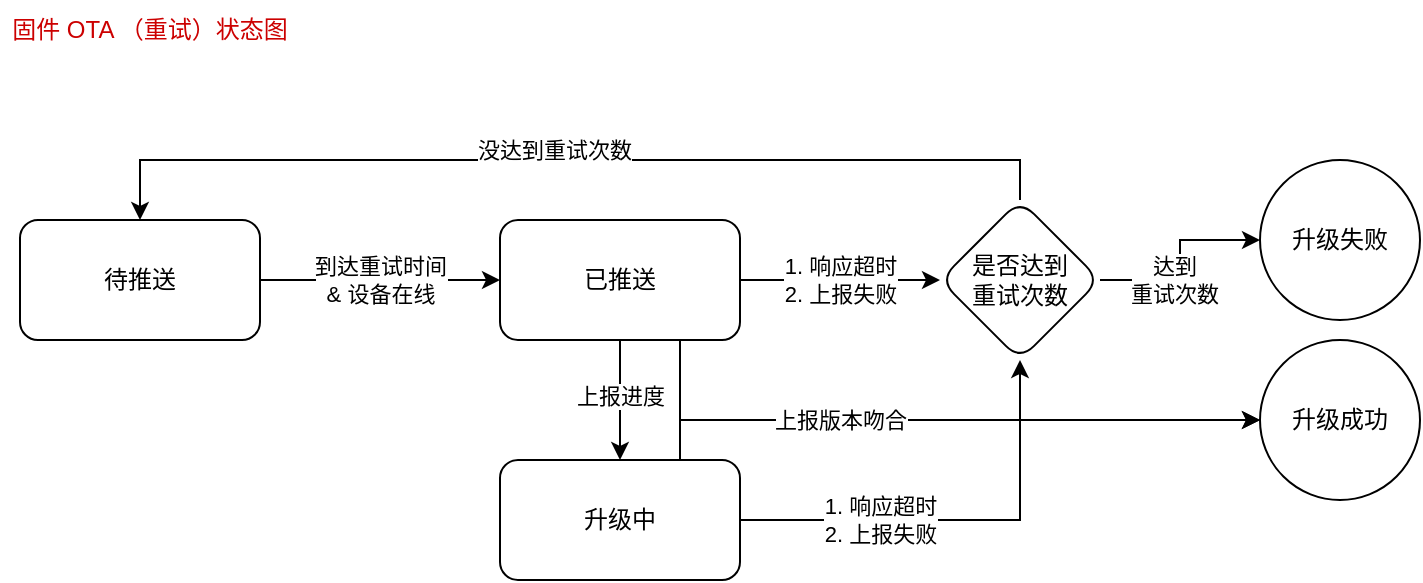 <mxfile version="28.0.6" pages="6">
  <diagram name="OTA" id="oIxEW4qrCtQKan5Gbzdn">
    <mxGraphModel dx="1026" dy="599" grid="1" gridSize="10" guides="1" tooltips="1" connect="1" arrows="1" fold="1" page="1" pageScale="1" pageWidth="827" pageHeight="1169" math="0" shadow="0">
      <root>
        <mxCell id="0" />
        <mxCell id="1" parent="0" />
        <mxCell id="SWobLKZcGXEL2la-gGtc-3" value="" style="edgeStyle=orthogonalEdgeStyle;rounded=0;orthogonalLoop=1;jettySize=auto;html=1;" edge="1" parent="1" source="SWobLKZcGXEL2la-gGtc-1" target="SWobLKZcGXEL2la-gGtc-2">
          <mxGeometry relative="1" as="geometry" />
        </mxCell>
        <mxCell id="SWobLKZcGXEL2la-gGtc-4" value="到达重试时间&lt;div&gt;&amp;amp; 设备在线&lt;/div&gt;" style="edgeLabel;html=1;align=center;verticalAlign=middle;resizable=0;points=[];" vertex="1" connectable="0" parent="SWobLKZcGXEL2la-gGtc-3">
          <mxGeometry x="-0.4" y="1" relative="1" as="geometry">
            <mxPoint x="24" y="1" as="offset" />
          </mxGeometry>
        </mxCell>
        <mxCell id="SWobLKZcGXEL2la-gGtc-1" value="待推送" style="rounded=1;whiteSpace=wrap;html=1;" vertex="1" parent="1">
          <mxGeometry x="30" y="120" width="120" height="60" as="geometry" />
        </mxCell>
        <mxCell id="SWobLKZcGXEL2la-gGtc-18" value="1. 响应超时&lt;div&gt;2. 上报失败&lt;/div&gt;" style="edgeStyle=orthogonalEdgeStyle;rounded=0;orthogonalLoop=1;jettySize=auto;html=1;" edge="1" parent="1" source="SWobLKZcGXEL2la-gGtc-2" target="SWobLKZcGXEL2la-gGtc-17">
          <mxGeometry relative="1" as="geometry">
            <mxPoint as="offset" />
          </mxGeometry>
        </mxCell>
        <mxCell id="SWobLKZcGXEL2la-gGtc-27" value="" style="edgeStyle=orthogonalEdgeStyle;rounded=0;orthogonalLoop=1;jettySize=auto;html=1;" edge="1" parent="1" source="SWobLKZcGXEL2la-gGtc-2" target="SWobLKZcGXEL2la-gGtc-26">
          <mxGeometry relative="1" as="geometry" />
        </mxCell>
        <mxCell id="SWobLKZcGXEL2la-gGtc-28" value="上报进度" style="edgeLabel;html=1;align=center;verticalAlign=middle;resizable=0;points=[];" vertex="1" connectable="0" parent="SWobLKZcGXEL2la-gGtc-27">
          <mxGeometry x="-0.067" relative="1" as="geometry">
            <mxPoint as="offset" />
          </mxGeometry>
        </mxCell>
        <mxCell id="SWobLKZcGXEL2la-gGtc-36" style="edgeStyle=orthogonalEdgeStyle;rounded=0;orthogonalLoop=1;jettySize=auto;html=1;exitX=0.75;exitY=1;exitDx=0;exitDy=0;entryX=0;entryY=0.5;entryDx=0;entryDy=0;" edge="1" parent="1" source="SWobLKZcGXEL2la-gGtc-2" target="SWobLKZcGXEL2la-gGtc-33">
          <mxGeometry relative="1" as="geometry">
            <Array as="points">
              <mxPoint x="360" y="220" />
            </Array>
          </mxGeometry>
        </mxCell>
        <mxCell id="SWobLKZcGXEL2la-gGtc-2" value="已推送" style="rounded=1;whiteSpace=wrap;html=1;" vertex="1" parent="1">
          <mxGeometry x="270" y="120" width="120" height="60" as="geometry" />
        </mxCell>
        <mxCell id="SWobLKZcGXEL2la-gGtc-19" style="edgeStyle=orthogonalEdgeStyle;rounded=0;orthogonalLoop=1;jettySize=auto;html=1;exitX=0.5;exitY=0;exitDx=0;exitDy=0;entryX=0.5;entryY=0;entryDx=0;entryDy=0;" edge="1" parent="1" source="SWobLKZcGXEL2la-gGtc-17" target="SWobLKZcGXEL2la-gGtc-1">
          <mxGeometry relative="1" as="geometry" />
        </mxCell>
        <mxCell id="SWobLKZcGXEL2la-gGtc-20" value="没达到重试次数" style="edgeLabel;html=1;align=center;verticalAlign=middle;resizable=0;points=[];" vertex="1" connectable="0" parent="SWobLKZcGXEL2la-gGtc-19">
          <mxGeometry x="0.033" y="-5" relative="1" as="geometry">
            <mxPoint as="offset" />
          </mxGeometry>
        </mxCell>
        <mxCell id="SWobLKZcGXEL2la-gGtc-24" value="" style="edgeStyle=orthogonalEdgeStyle;rounded=0;orthogonalLoop=1;jettySize=auto;html=1;" edge="1" parent="1" source="SWobLKZcGXEL2la-gGtc-17" target="SWobLKZcGXEL2la-gGtc-23">
          <mxGeometry relative="1" as="geometry" />
        </mxCell>
        <mxCell id="SWobLKZcGXEL2la-gGtc-25" value="达到&lt;div&gt;重试次数&lt;/div&gt;" style="edgeLabel;html=1;align=center;verticalAlign=middle;resizable=0;points=[];" vertex="1" connectable="0" parent="SWobLKZcGXEL2la-gGtc-24">
          <mxGeometry x="-0.275" relative="1" as="geometry">
            <mxPoint as="offset" />
          </mxGeometry>
        </mxCell>
        <mxCell id="SWobLKZcGXEL2la-gGtc-17" value="是否达到&lt;div&gt;重试次数&lt;/div&gt;" style="rhombus;whiteSpace=wrap;html=1;rounded=1;" vertex="1" parent="1">
          <mxGeometry x="490" y="110" width="80" height="80" as="geometry" />
        </mxCell>
        <mxCell id="SWobLKZcGXEL2la-gGtc-23" value="升级失败" style="ellipse;whiteSpace=wrap;html=1;rounded=1;" vertex="1" parent="1">
          <mxGeometry x="650" y="90" width="80" height="80" as="geometry" />
        </mxCell>
        <mxCell id="SWobLKZcGXEL2la-gGtc-29" style="edgeStyle=orthogonalEdgeStyle;rounded=0;orthogonalLoop=1;jettySize=auto;html=1;exitX=1;exitY=0.5;exitDx=0;exitDy=0;entryX=0.5;entryY=1;entryDx=0;entryDy=0;" edge="1" parent="1" source="SWobLKZcGXEL2la-gGtc-26" target="SWobLKZcGXEL2la-gGtc-17">
          <mxGeometry relative="1" as="geometry" />
        </mxCell>
        <mxCell id="SWobLKZcGXEL2la-gGtc-30" value="1. 响应超时&lt;div&gt;2. 上报失败&lt;/div&gt;" style="edgeLabel;html=1;align=center;verticalAlign=middle;resizable=0;points=[];" vertex="1" connectable="0" parent="SWobLKZcGXEL2la-gGtc-29">
          <mxGeometry x="-0.446" y="-3" relative="1" as="geometry">
            <mxPoint x="9" y="-3" as="offset" />
          </mxGeometry>
        </mxCell>
        <mxCell id="SWobLKZcGXEL2la-gGtc-38" style="edgeStyle=orthogonalEdgeStyle;rounded=0;orthogonalLoop=1;jettySize=auto;html=1;exitX=0.75;exitY=0;exitDx=0;exitDy=0;entryX=0;entryY=0.5;entryDx=0;entryDy=0;" edge="1" parent="1" source="SWobLKZcGXEL2la-gGtc-26" target="SWobLKZcGXEL2la-gGtc-33">
          <mxGeometry relative="1" as="geometry" />
        </mxCell>
        <mxCell id="SWobLKZcGXEL2la-gGtc-39" value="上报版本吻合" style="edgeLabel;html=1;align=center;verticalAlign=middle;resizable=0;points=[];" vertex="1" connectable="0" parent="SWobLKZcGXEL2la-gGtc-38">
          <mxGeometry x="0.503" y="-1" relative="1" as="geometry">
            <mxPoint x="-133" y="-1" as="offset" />
          </mxGeometry>
        </mxCell>
        <mxCell id="SWobLKZcGXEL2la-gGtc-26" value="升级中" style="whiteSpace=wrap;html=1;rounded=1;" vertex="1" parent="1">
          <mxGeometry x="270" y="240" width="120" height="60" as="geometry" />
        </mxCell>
        <mxCell id="SWobLKZcGXEL2la-gGtc-33" value="升级成功" style="ellipse;whiteSpace=wrap;html=1;rounded=1;" vertex="1" parent="1">
          <mxGeometry x="650" y="180" width="80" height="80" as="geometry" />
        </mxCell>
        <mxCell id="SWobLKZcGXEL2la-gGtc-40" value="&lt;font color=&quot;#cc0000&quot;&gt;固件 OTA （重试）状态图&lt;/font&gt;" style="text;html=1;align=center;verticalAlign=middle;whiteSpace=wrap;rounded=0;" vertex="1" parent="1">
          <mxGeometry x="20" y="10" width="150" height="30" as="geometry" />
        </mxCell>
      </root>
    </mxGraphModel>
  </diagram>
  <diagram id="bPeokOEo5fcZboDnxxa-" name="迁移工具">
    <mxGraphModel dx="1026" dy="599" grid="1" gridSize="10" guides="1" tooltips="1" connect="1" arrows="1" fold="1" page="1" pageScale="1" pageWidth="827" pageHeight="1169" math="0" shadow="0">
      <root>
        <mxCell id="0" />
        <mxCell id="1" parent="0" />
        <mxCell id="iHcXPZpFy5B-gO-HOYv5-6" value="" style="edgeStyle=orthogonalEdgeStyle;rounded=0;orthogonalLoop=1;jettySize=auto;html=1;fontSize=16;" parent="1" source="iHcXPZpFy5B-gO-HOYv5-1" target="iHcXPZpFy5B-gO-HOYv5-5" edge="1">
          <mxGeometry relative="1" as="geometry" />
        </mxCell>
        <mxCell id="iHcXPZpFy5B-gO-HOYv5-7" value="启动" style="edgeLabel;html=1;align=center;verticalAlign=middle;resizable=0;points=[];fontSize=16;" parent="iHcXPZpFy5B-gO-HOYv5-6" vertex="1" connectable="0">
          <mxGeometry x="-0.15" y="-4" relative="1" as="geometry">
            <mxPoint as="offset" />
          </mxGeometry>
        </mxCell>
        <mxCell id="iHcXPZpFy5B-gO-HOYv5-1" value="待开始" style="rounded=1;whiteSpace=wrap;html=1;fontSize=16;" parent="1" vertex="1">
          <mxGeometry x="230" y="100" width="120" height="60" as="geometry" />
        </mxCell>
        <mxCell id="iHcXPZpFy5B-gO-HOYv5-3" value="" style="edgeStyle=orthogonalEdgeStyle;rounded=0;orthogonalLoop=1;jettySize=auto;html=1;fontSize=16;" parent="1" source="iHcXPZpFy5B-gO-HOYv5-2" target="iHcXPZpFy5B-gO-HOYv5-1" edge="1">
          <mxGeometry relative="1" as="geometry" />
        </mxCell>
        <mxCell id="iHcXPZpFy5B-gO-HOYv5-4" value="新建迁移源" style="edgeLabel;html=1;align=center;verticalAlign=middle;resizable=0;points=[];fontSize=16;" parent="iHcXPZpFy5B-gO-HOYv5-3" vertex="1" connectable="0">
          <mxGeometry x="-0.091" relative="1" as="geometry">
            <mxPoint as="offset" />
          </mxGeometry>
        </mxCell>
        <mxCell id="iHcXPZpFy5B-gO-HOYv5-2" value="开始" style="ellipse;whiteSpace=wrap;html=1;aspect=fixed;fontSize=16;" parent="1" vertex="1">
          <mxGeometry x="40" y="90" width="80" height="80" as="geometry" />
        </mxCell>
        <mxCell id="iHcXPZpFy5B-gO-HOYv5-9" value="" style="edgeStyle=orthogonalEdgeStyle;rounded=0;orthogonalLoop=1;jettySize=auto;html=1;fontSize=16;" parent="1" source="iHcXPZpFy5B-gO-HOYv5-5" target="iHcXPZpFy5B-gO-HOYv5-8" edge="1">
          <mxGeometry relative="1" as="geometry" />
        </mxCell>
        <mxCell id="iHcXPZpFy5B-gO-HOYv5-10" value="云端执行完成" style="edgeLabel;html=1;align=center;verticalAlign=middle;resizable=0;points=[];fontSize=16;" parent="iHcXPZpFy5B-gO-HOYv5-9" vertex="1" connectable="0">
          <mxGeometry x="-0.275" y="1" relative="1" as="geometry">
            <mxPoint as="offset" />
          </mxGeometry>
        </mxCell>
        <mxCell id="iHcXPZpFy5B-gO-HOYv5-5" value="执行中" style="rounded=1;whiteSpace=wrap;html=1;fontSize=16;" parent="1" vertex="1">
          <mxGeometry x="430" y="100" width="120" height="60" as="geometry" />
        </mxCell>
        <mxCell id="iHcXPZpFy5B-gO-HOYv5-11" style="edgeStyle=orthogonalEdgeStyle;rounded=0;orthogonalLoop=1;jettySize=auto;html=1;exitX=0;exitY=0.5;exitDx=0;exitDy=0;entryX=0.5;entryY=1;entryDx=0;entryDy=0;fontSize=16;" parent="1" source="iHcXPZpFy5B-gO-HOYv5-8" target="iHcXPZpFy5B-gO-HOYv5-1" edge="1">
          <mxGeometry relative="1" as="geometry" />
        </mxCell>
        <mxCell id="iHcXPZpFy5B-gO-HOYv5-12" value="已完成状态下，&lt;div&gt;编辑任务并保存&lt;/div&gt;" style="edgeLabel;html=1;align=center;verticalAlign=middle;resizable=0;points=[];fontSize=16;" parent="iHcXPZpFy5B-gO-HOYv5-11" vertex="1" connectable="0">
          <mxGeometry x="-0.488" y="3" relative="1" as="geometry">
            <mxPoint x="-46" y="-3" as="offset" />
          </mxGeometry>
        </mxCell>
        <mxCell id="iHcXPZpFy5B-gO-HOYv5-8" value="已完成" style="rounded=1;whiteSpace=wrap;html=1;fontSize=16;" parent="1" vertex="1">
          <mxGeometry x="430" y="240" width="120" height="60" as="geometry" />
        </mxCell>
        <mxCell id="MdQ-0WaDt5vdcqzB7ZpT-1" value="迁移任务状态图" style="text;html=1;align=center;verticalAlign=middle;whiteSpace=wrap;rounded=0;" parent="1" vertex="1">
          <mxGeometry x="40" y="10" width="120" height="30" as="geometry" />
        </mxCell>
        <mxCell id="P7njA06_e790VO_hpbGf-6" style="edgeStyle=orthogonalEdgeStyle;rounded=0;orthogonalLoop=1;jettySize=auto;html=1;exitX=0.75;exitY=0;exitDx=0;exitDy=0;entryX=0.25;entryY=0;entryDx=0;entryDy=0;curved=1;" edge="1" parent="1" source="iHcXPZpFy5B-gO-HOYv5-1" target="iHcXPZpFy5B-gO-HOYv5-1">
          <mxGeometry relative="1" as="geometry">
            <Array as="points">
              <mxPoint x="320" y="50" />
              <mxPoint x="260" y="50" />
            </Array>
          </mxGeometry>
        </mxCell>
        <mxCell id="P7njA06_e790VO_hpbGf-7" value="&lt;font style=&quot;font-size: 18px;&quot;&gt;编辑任务&lt;/font&gt;" style="edgeLabel;html=1;align=center;verticalAlign=middle;resizable=0;points=[];" vertex="1" connectable="0" parent="P7njA06_e790VO_hpbGf-6">
          <mxGeometry relative="1" as="geometry">
            <mxPoint as="offset" />
          </mxGeometry>
        </mxCell>
      </root>
    </mxGraphModel>
  </diagram>
  <diagram id="ujstK3b5468euw_9Kehk" name="三方认证">
    <mxGraphModel dx="1011" dy="600" grid="1" gridSize="10" guides="1" tooltips="1" connect="1" arrows="1" fold="1" page="1" pageScale="1" pageWidth="827" pageHeight="1169" math="0" shadow="0">
      <root>
        <mxCell id="0" />
        <mxCell id="1" parent="0" />
        <mxCell id="Yf3ktnffuh1OUL00TVE3-1" value="device" style="rounded=0;whiteSpace=wrap;html=1;" vertex="1" parent="1">
          <mxGeometry x="40" y="40" width="120" height="40" as="geometry" />
        </mxCell>
        <mxCell id="Yf3ktnffuh1OUL00TVE3-2" value="hedv" style="rounded=0;whiteSpace=wrap;html=1;" vertex="1" parent="1">
          <mxGeometry x="240" y="40" width="120" height="40" as="geometry" />
        </mxCell>
        <mxCell id="Yf3ktnffuh1OUL00TVE3-3" value="三方" style="rounded=0;whiteSpace=wrap;html=1;" vertex="1" parent="1">
          <mxGeometry x="441" y="40" width="120" height="40" as="geometry" />
        </mxCell>
        <mxCell id="Yf3ktnffuh1OUL00TVE3-4" value="" style="endArrow=none;html=1;rounded=0;entryX=0.5;entryY=1;entryDx=0;entryDy=0;" edge="1" parent="1" target="Yf3ktnffuh1OUL00TVE3-1">
          <mxGeometry width="50" height="50" relative="1" as="geometry">
            <mxPoint x="100" y="620" as="sourcePoint" />
            <mxPoint x="440" y="290" as="targetPoint" />
          </mxGeometry>
        </mxCell>
        <mxCell id="Yf3ktnffuh1OUL00TVE3-5" value="" style="endArrow=none;html=1;rounded=0;entryX=0.5;entryY=1;entryDx=0;entryDy=0;" edge="1" parent="1">
          <mxGeometry width="50" height="50" relative="1" as="geometry">
            <mxPoint x="300" y="620" as="sourcePoint" />
            <mxPoint x="299.5" y="80" as="targetPoint" />
          </mxGeometry>
        </mxCell>
        <mxCell id="Yf3ktnffuh1OUL00TVE3-6" value="" style="endArrow=none;html=1;rounded=0;entryX=0.5;entryY=1;entryDx=0;entryDy=0;" edge="1" parent="1">
          <mxGeometry width="50" height="50" relative="1" as="geometry">
            <mxPoint x="501" y="620" as="sourcePoint" />
            <mxPoint x="500.5" y="80" as="targetPoint" />
          </mxGeometry>
        </mxCell>
        <mxCell id="Yf3ktnffuh1OUL00TVE3-8" value="" style="endArrow=classic;html=1;rounded=0;" edge="1" parent="1">
          <mxGeometry width="50" height="50" relative="1" as="geometry">
            <mxPoint x="100" y="120" as="sourcePoint" />
            <mxPoint x="300" y="120" as="targetPoint" />
          </mxGeometry>
        </mxCell>
        <mxCell id="Yf3ktnffuh1OUL00TVE3-9" value="Conn（mqtt）&lt;div&gt;clientid&lt;/div&gt;&lt;div&gt;username&lt;/div&gt;&lt;div&gt;password&lt;/div&gt;" style="edgeLabel;html=1;align=center;verticalAlign=middle;resizable=0;points=[];" vertex="1" connectable="0" parent="Yf3ktnffuh1OUL00TVE3-8">
          <mxGeometry x="0.01" y="-2" relative="1" as="geometry">
            <mxPoint as="offset" />
          </mxGeometry>
        </mxCell>
        <mxCell id="Yf3ktnffuh1OUL00TVE3-10" value="" style="endArrow=classic;html=1;rounded=0;" edge="1" parent="1">
          <mxGeometry width="50" height="50" relative="1" as="geometry">
            <mxPoint x="300" y="120" as="sourcePoint" />
            <mxPoint x="500" y="120" as="targetPoint" />
          </mxGeometry>
        </mxCell>
        <mxCell id="Yf3ktnffuh1OUL00TVE3-11" value="auth（https）" style="edgeLabel;html=1;align=center;verticalAlign=middle;resizable=0;points=[];" vertex="1" connectable="0" parent="Yf3ktnffuh1OUL00TVE3-10">
          <mxGeometry x="0.01" y="-2" relative="1" as="geometry">
            <mxPoint as="offset" />
          </mxGeometry>
        </mxCell>
        <mxCell id="Yf3ktnffuh1OUL00TVE3-12" value="" style="endArrow=none;html=1;rounded=0;startArrow=classic;startFill=0;" edge="1" parent="1">
          <mxGeometry width="50" height="50" relative="1" as="geometry">
            <mxPoint x="300" y="161" as="sourcePoint" />
            <mxPoint x="500" y="161" as="targetPoint" />
          </mxGeometry>
        </mxCell>
        <mxCell id="Yf3ktnffuh1OUL00TVE3-13" value="auth result（https）" style="edgeLabel;html=1;align=center;verticalAlign=middle;resizable=0;points=[];" vertex="1" connectable="0" parent="Yf3ktnffuh1OUL00TVE3-12">
          <mxGeometry x="0.01" y="-2" relative="1" as="geometry">
            <mxPoint as="offset" />
          </mxGeometry>
        </mxCell>
        <mxCell id="Yf3ktnffuh1OUL00TVE3-16" value="" style="edgeStyle=none;orthogonalLoop=1;jettySize=auto;html=1;rounded=0;" edge="1" parent="1">
          <mxGeometry width="80" relative="1" as="geometry">
            <mxPoint x="300" y="191" as="sourcePoint" />
            <mxPoint x="300" y="211" as="targetPoint" />
            <Array as="points">
              <mxPoint x="330" y="191" />
              <mxPoint x="330" y="211" />
            </Array>
          </mxGeometry>
        </mxCell>
        <mxCell id="Yf3ktnffuh1OUL00TVE3-17" value="auth finish" style="edgeLabel;html=1;align=center;verticalAlign=middle;resizable=0;points=[];" vertex="1" connectable="0" parent="Yf3ktnffuh1OUL00TVE3-16">
          <mxGeometry x="-0.075" y="2" relative="1" as="geometry">
            <mxPoint as="offset" />
          </mxGeometry>
        </mxCell>
        <mxCell id="Yf3ktnffuh1OUL00TVE3-19" value="" style="endArrow=classic;html=1;rounded=0;" edge="1" parent="1">
          <mxGeometry width="50" height="50" relative="1" as="geometry">
            <mxPoint x="100" y="263" as="sourcePoint" />
            <mxPoint x="300" y="263" as="targetPoint" />
          </mxGeometry>
        </mxCell>
        <mxCell id="Yf3ktnffuh1OUL00TVE3-20" value="Pub / Sub（mqtt）&lt;div&gt;topic&lt;/div&gt;&lt;div&gt;payload&lt;/div&gt;" style="edgeLabel;html=1;align=center;verticalAlign=middle;resizable=0;points=[];" vertex="1" connectable="0" parent="Yf3ktnffuh1OUL00TVE3-19">
          <mxGeometry x="0.01" y="-2" relative="1" as="geometry">
            <mxPoint as="offset" />
          </mxGeometry>
        </mxCell>
        <mxCell id="Yf3ktnffuh1OUL00TVE3-22" value="" style="endArrow=classic;html=1;rounded=0;" edge="1" parent="1">
          <mxGeometry width="50" height="50" relative="1" as="geometry">
            <mxPoint x="300" y="264" as="sourcePoint" />
            <mxPoint x="500" y="264" as="targetPoint" />
          </mxGeometry>
        </mxCell>
        <mxCell id="Yf3ktnffuh1OUL00TVE3-23" value="acl（https）" style="edgeLabel;html=1;align=center;verticalAlign=middle;resizable=0;points=[];" vertex="1" connectable="0" parent="Yf3ktnffuh1OUL00TVE3-22">
          <mxGeometry x="0.01" y="-2" relative="1" as="geometry">
            <mxPoint as="offset" />
          </mxGeometry>
        </mxCell>
        <mxCell id="Yf3ktnffuh1OUL00TVE3-24" value="" style="endArrow=none;html=1;rounded=0;startArrow=classic;startFill=0;" edge="1" parent="1">
          <mxGeometry width="50" height="50" relative="1" as="geometry">
            <mxPoint x="300" y="309" as="sourcePoint" />
            <mxPoint x="500" y="309" as="targetPoint" />
          </mxGeometry>
        </mxCell>
        <mxCell id="Yf3ktnffuh1OUL00TVE3-25" value="acl result（https）" style="edgeLabel;html=1;align=center;verticalAlign=middle;resizable=0;points=[];" vertex="1" connectable="0" parent="Yf3ktnffuh1OUL00TVE3-24">
          <mxGeometry x="0.01" y="-2" relative="1" as="geometry">
            <mxPoint as="offset" />
          </mxGeometry>
        </mxCell>
        <mxCell id="Yf3ktnffuh1OUL00TVE3-26" value="" style="edgeStyle=none;orthogonalLoop=1;jettySize=auto;html=1;rounded=0;" edge="1" parent="1">
          <mxGeometry width="80" relative="1" as="geometry">
            <mxPoint x="300" y="339" as="sourcePoint" />
            <mxPoint x="300" y="359" as="targetPoint" />
            <Array as="points">
              <mxPoint x="330" y="339" />
              <mxPoint x="330" y="359" />
            </Array>
          </mxGeometry>
        </mxCell>
        <mxCell id="Yf3ktnffuh1OUL00TVE3-27" value="acl finish" style="edgeLabel;html=1;align=center;verticalAlign=middle;resizable=0;points=[];" vertex="1" connectable="0" parent="Yf3ktnffuh1OUL00TVE3-26">
          <mxGeometry x="-0.075" y="2" relative="1" as="geometry">
            <mxPoint as="offset" />
          </mxGeometry>
        </mxCell>
        <mxCell id="Yf3ktnffuh1OUL00TVE3-28" value="" style="endArrow=classic;html=1;rounded=0;" edge="1" parent="1">
          <mxGeometry width="50" height="50" relative="1" as="geometry">
            <mxPoint x="300" y="380" as="sourcePoint" />
            <mxPoint x="500" y="380" as="targetPoint" />
          </mxGeometry>
        </mxCell>
        <mxCell id="Yf3ktnffuh1OUL00TVE3-29" value="服务端订阅（AMQP / Kafka）&lt;div&gt;数据转发（K&lt;span style=&quot;background-color: light-dark(#ffffff, var(--ge-dark-color, #121212)); color: light-dark(rgb(0, 0, 0), rgb(255, 255, 255));&quot;&gt;afka / RocketMQ）&lt;/span&gt;&lt;/div&gt;" style="edgeLabel;html=1;align=center;verticalAlign=middle;resizable=0;points=[];" vertex="1" connectable="0" parent="Yf3ktnffuh1OUL00TVE3-28">
          <mxGeometry x="0.01" y="-2" relative="1" as="geometry">
            <mxPoint as="offset" />
          </mxGeometry>
        </mxCell>
        <mxCell id="Yf3ktnffuh1OUL00TVE3-31" value="" style="endArrow=classic;html=1;rounded=0;" edge="1" parent="1">
          <mxGeometry width="50" height="50" relative="1" as="geometry">
            <mxPoint x="100" y="380" as="sourcePoint" />
            <mxPoint x="300" y="380" as="targetPoint" />
          </mxGeometry>
        </mxCell>
        <mxCell id="Yf3ktnffuh1OUL00TVE3-32" value="Pub（mqtt）&lt;div&gt;topic&lt;/div&gt;&lt;div&gt;payload&lt;/div&gt;" style="edgeLabel;html=1;align=center;verticalAlign=middle;resizable=0;points=[];" vertex="1" connectable="0" parent="Yf3ktnffuh1OUL00TVE3-31">
          <mxGeometry x="0.01" y="-2" relative="1" as="geometry">
            <mxPoint as="offset" />
          </mxGeometry>
        </mxCell>
        <mxCell id="Yf3ktnffuh1OUL00TVE3-33" value="" style="endArrow=none;html=1;rounded=0;startArrow=classic;startFill=0;" edge="1" parent="1">
          <mxGeometry width="50" height="50" relative="1" as="geometry">
            <mxPoint x="300" y="440" as="sourcePoint" />
            <mxPoint x="500" y="440" as="targetPoint" />
          </mxGeometry>
        </mxCell>
        <mxCell id="Yf3ktnffuh1OUL00TVE3-34" value="Pub API（https）&lt;br&gt;&lt;div&gt;topic&lt;/div&gt;&lt;div&gt;payload&lt;/div&gt;" style="edgeLabel;html=1;align=center;verticalAlign=middle;resizable=0;points=[];" vertex="1" connectable="0" parent="Yf3ktnffuh1OUL00TVE3-33">
          <mxGeometry x="0.01" y="-2" relative="1" as="geometry">
            <mxPoint as="offset" />
          </mxGeometry>
        </mxCell>
        <mxCell id="Yf3ktnffuh1OUL00TVE3-35" value="" style="endArrow=none;html=1;rounded=0;startArrow=classic;startFill=0;" edge="1" parent="1">
          <mxGeometry width="50" height="50" relative="1" as="geometry">
            <mxPoint x="100" y="440" as="sourcePoint" />
            <mxPoint x="300" y="440" as="targetPoint" />
          </mxGeometry>
        </mxCell>
        <mxCell id="Yf3ktnffuh1OUL00TVE3-36" value="Sub（mqtt）&lt;div&gt;topic&lt;/div&gt;&lt;div&gt;payload&lt;/div&gt;" style="edgeLabel;html=1;align=center;verticalAlign=middle;resizable=0;points=[];" vertex="1" connectable="0" parent="Yf3ktnffuh1OUL00TVE3-35">
          <mxGeometry x="0.01" y="-2" relative="1" as="geometry">
            <mxPoint as="offset" />
          </mxGeometry>
        </mxCell>
        <mxCell id="Yf3ktnffuh1OUL00TVE3-37" value="设备连接" style="text;html=1;align=center;verticalAlign=middle;whiteSpace=wrap;rounded=0;" vertex="1" parent="1">
          <mxGeometry x="570" y="140" width="60" height="30" as="geometry" />
        </mxCell>
        <mxCell id="Yf3ktnffuh1OUL00TVE3-38" value="设备通信" style="text;html=1;align=center;verticalAlign=middle;whiteSpace=wrap;rounded=0;" vertex="1" parent="1">
          <mxGeometry x="570" y="310" width="60" height="30" as="geometry" />
        </mxCell>
        <mxCell id="Yf3ktnffuh1OUL00TVE3-39" value="" style="shape=link;html=1;rounded=0;" edge="1" parent="1">
          <mxGeometry width="100" relative="1" as="geometry">
            <mxPoint x="20" y="230" as="sourcePoint" />
            <mxPoint x="680" y="230" as="targetPoint" />
          </mxGeometry>
        </mxCell>
        <mxCell id="Yf3ktnffuh1OUL00TVE3-40" value="" style="shape=link;html=1;rounded=0;" edge="1" parent="1">
          <mxGeometry width="100" relative="1" as="geometry">
            <mxPoint x="20" y="480" as="sourcePoint" />
            <mxPoint x="680" y="480" as="targetPoint" />
          </mxGeometry>
        </mxCell>
        <mxCell id="Yf3ktnffuh1OUL00TVE3-41" value="更多业务" style="text;html=1;align=center;verticalAlign=middle;whiteSpace=wrap;rounded=0;" vertex="1" parent="1">
          <mxGeometry x="570" y="530" width="60" height="30" as="geometry" />
        </mxCell>
      </root>
    </mxGraphModel>
  </diagram>
  <diagram id="k2h5gyX2Est3OgndtMG-" name="Android LinkSDK">
    <mxGraphModel dx="1018" dy="627" grid="1" gridSize="10" guides="1" tooltips="1" connect="1" arrows="1" fold="1" page="1" pageScale="1" pageWidth="827" pageHeight="1169" math="0" shadow="0">
      <root>
        <mxCell id="0" />
        <mxCell id="1" parent="0" />
        <mxCell id="JOt-0qCcWfw07JFauYpA-3" value="" style="edgeStyle=orthogonalEdgeStyle;rounded=0;orthogonalLoop=1;jettySize=auto;html=1;" parent="1" source="JOt-0qCcWfw07JFauYpA-1" target="JOt-0qCcWfw07JFauYpA-2" edge="1">
          <mxGeometry relative="1" as="geometry" />
        </mxCell>
        <mxCell id="JOt-0qCcWfw07JFauYpA-1" value="开始" style="ellipse;whiteSpace=wrap;html=1;" parent="1" vertex="1">
          <mxGeometry x="184" y="10" width="75" height="50" as="geometry" />
        </mxCell>
        <mxCell id="JOt-0qCcWfw07JFauYpA-5" value="" style="edgeStyle=orthogonalEdgeStyle;rounded=0;orthogonalLoop=1;jettySize=auto;html=1;" parent="1" source="JOt-0qCcWfw07JFauYpA-2" target="JOt-0qCcWfw07JFauYpA-4" edge="1">
          <mxGeometry relative="1" as="geometry" />
        </mxCell>
        <mxCell id="JOt-0qCcWfw07JFauYpA-2" value="准备 Android Studio&lt;div&gt;环境&lt;/div&gt;" style="rounded=0;whiteSpace=wrap;html=1;" parent="1" vertex="1">
          <mxGeometry x="162" y="100" width="120" height="60" as="geometry" />
        </mxCell>
        <mxCell id="JOt-0qCcWfw07JFauYpA-7" value="" style="edgeStyle=orthogonalEdgeStyle;rounded=0;orthogonalLoop=1;jettySize=auto;html=1;" parent="1" source="JOt-0qCcWfw07JFauYpA-4" target="JOt-0qCcWfw07JFauYpA-6" edge="1">
          <mxGeometry relative="1" as="geometry" />
        </mxCell>
        <mxCell id="JOt-0qCcWfw07JFauYpA-10" value="TCP" style="edgeLabel;html=1;align=center;verticalAlign=middle;resizable=0;points=[];" parent="JOt-0qCcWfw07JFauYpA-7" vertex="1" connectable="0">
          <mxGeometry x="-0.071" relative="1" as="geometry">
            <mxPoint x="1" as="offset" />
          </mxGeometry>
        </mxCell>
        <mxCell id="JOt-0qCcWfw07JFauYpA-9" value="" style="edgeStyle=orthogonalEdgeStyle;rounded=0;orthogonalLoop=1;jettySize=auto;html=1;" parent="1" source="JOt-0qCcWfw07JFauYpA-4" target="JOt-0qCcWfw07JFauYpA-8" edge="1">
          <mxGeometry relative="1" as="geometry" />
        </mxCell>
        <mxCell id="JOt-0qCcWfw07JFauYpA-11" value="TLS" style="edgeLabel;html=1;align=center;verticalAlign=middle;resizable=0;points=[];" parent="JOt-0qCcWfw07JFauYpA-9" vertex="1" connectable="0">
          <mxGeometry x="-0.243" y="3" relative="1" as="geometry">
            <mxPoint x="1" as="offset" />
          </mxGeometry>
        </mxCell>
        <mxCell id="JOt-0qCcWfw07JFauYpA-4" value="选择连接方式" style="rhombus;whiteSpace=wrap;html=1;" parent="1" vertex="1">
          <mxGeometry x="171.5" y="190" width="100" height="50" as="geometry" />
        </mxCell>
        <mxCell id="JOt-0qCcWfw07JFauYpA-20" style="edgeStyle=orthogonalEdgeStyle;rounded=0;orthogonalLoop=1;jettySize=auto;html=1;exitX=0.5;exitY=1;exitDx=0;exitDy=0;entryX=0.5;entryY=0;entryDx=0;entryDy=0;" parent="1" source="JOt-0qCcWfw07JFauYpA-6" target="JOt-0qCcWfw07JFauYpA-12" edge="1">
          <mxGeometry relative="1" as="geometry" />
        </mxCell>
        <mxCell id="JOt-0qCcWfw07JFauYpA-6" value="&lt;div&gt;secureMode = 3&lt;/div&gt;修改端口号为 1883" style="whiteSpace=wrap;html=1;" parent="1" vertex="1">
          <mxGeometry x="14" y="260" width="120" height="60" as="geometry" />
        </mxCell>
        <mxCell id="JOt-0qCcWfw07JFauYpA-21" style="edgeStyle=orthogonalEdgeStyle;rounded=0;orthogonalLoop=1;jettySize=auto;html=1;exitX=0.5;exitY=1;exitDx=0;exitDy=0;entryX=0.5;entryY=0;entryDx=0;entryDy=0;" parent="1" source="JOt-0qCcWfw07JFauYpA-8" target="JOt-0qCcWfw07JFauYpA-12" edge="1">
          <mxGeometry relative="1" as="geometry" />
        </mxCell>
        <mxCell id="JOt-0qCcWfw07JFauYpA-8" value="1. 代码替换证书&lt;div&gt;2. 手动替换证书&lt;/div&gt;" style="whiteSpace=wrap;html=1;" parent="1" vertex="1">
          <mxGeometry x="294" y="260" width="120" height="60" as="geometry" />
        </mxCell>
        <mxCell id="JOt-0qCcWfw07JFauYpA-17" value="" style="edgeStyle=orthogonalEdgeStyle;rounded=0;orthogonalLoop=1;jettySize=auto;html=1;" parent="1" source="JOt-0qCcWfw07JFauYpA-12" target="JOt-0qCcWfw07JFauYpA-16" edge="1">
          <mxGeometry relative="1" as="geometry" />
        </mxCell>
        <mxCell id="JOt-0qCcWfw07JFauYpA-12" value="取消物模型初始化&lt;div&gt;（可选）&lt;/div&gt;" style="rounded=0;whiteSpace=wrap;html=1;" parent="1" vertex="1">
          <mxGeometry x="162" y="370" width="120" height="60" as="geometry" />
        </mxCell>
        <mxCell id="JOt-0qCcWfw07JFauYpA-19" value="" style="edgeStyle=orthogonalEdgeStyle;rounded=0;orthogonalLoop=1;jettySize=auto;html=1;" parent="1" source="JOt-0qCcWfw07JFauYpA-16" target="JOt-0qCcWfw07JFauYpA-18" edge="1">
          <mxGeometry relative="1" as="geometry" />
        </mxCell>
        <mxCell id="JOt-0qCcWfw07JFauYpA-16" value="deviceinfo&amp;nbsp;&lt;div&gt;修改设备三元组&lt;/div&gt;" style="whiteSpace=wrap;html=1;rounded=0;" parent="1" vertex="1">
          <mxGeometry x="162" y="460" width="120" height="60" as="geometry" />
        </mxCell>
        <mxCell id="JOt-0qCcWfw07JFauYpA-18" value="编译运行" style="whiteSpace=wrap;html=1;rounded=0;" parent="1" vertex="1">
          <mxGeometry x="162" y="550" width="120" height="60" as="geometry" />
        </mxCell>
      </root>
    </mxGraphModel>
  </diagram>
  <diagram id="zUMGqfCyRToYD_Ku6EOc" name="规则引擎">
    <mxGraphModel dx="1018" dy="609" grid="1" gridSize="10" guides="1" tooltips="1" connect="1" arrows="1" fold="1" page="1" pageScale="1" pageWidth="827" pageHeight="1169" math="0" shadow="0">
      <root>
        <mxCell id="0" />
        <mxCell id="1" parent="0" />
        <mxCell id="Ppaor7WcdnScOyPhzTLc-3" value="" style="edgeStyle=orthogonalEdgeStyle;rounded=0;orthogonalLoop=1;jettySize=auto;html=1;entryX=0;entryY=0.5;entryDx=0;entryDy=0;" parent="1" source="Ppaor7WcdnScOyPhzTLc-1" target="Ppaor7WcdnScOyPhzTLc-2" edge="1">
          <mxGeometry relative="1" as="geometry" />
        </mxCell>
        <mxCell id="Ppaor7WcdnScOyPhzTLc-7" style="edgeStyle=orthogonalEdgeStyle;rounded=0;orthogonalLoop=1;jettySize=auto;html=1;exitX=1;exitY=0.5;exitDx=0;exitDy=0;entryX=0;entryY=0.5;entryDx=0;entryDy=0;" parent="1" source="Ppaor7WcdnScOyPhzTLc-1" target="Ppaor7WcdnScOyPhzTLc-5" edge="1">
          <mxGeometry relative="1" as="geometry" />
        </mxCell>
        <mxCell id="Ppaor7WcdnScOyPhzTLc-1" value="规则引擎" style="rounded=0;whiteSpace=wrap;html=1;" parent="1" vertex="1">
          <mxGeometry x="30" y="170" width="120" height="60" as="geometry" />
        </mxCell>
        <mxCell id="Ppaor7WcdnScOyPhzTLc-10" value="" style="edgeStyle=orthogonalEdgeStyle;rounded=0;orthogonalLoop=1;jettySize=auto;html=1;entryX=0;entryY=0.5;entryDx=0;entryDy=0;" parent="1" source="Ppaor7WcdnScOyPhzTLc-2" target="Ppaor7WcdnScOyPhzTLc-9" edge="1">
          <mxGeometry relative="1" as="geometry" />
        </mxCell>
        <mxCell id="Ppaor7WcdnScOyPhzTLc-12" style="edgeStyle=orthogonalEdgeStyle;rounded=0;orthogonalLoop=1;jettySize=auto;html=1;exitX=1;exitY=0.5;exitDx=0;exitDy=0;entryX=0;entryY=0.5;entryDx=0;entryDy=0;" parent="1" source="Ppaor7WcdnScOyPhzTLc-2" target="Ppaor7WcdnScOyPhzTLc-11" edge="1">
          <mxGeometry relative="1" as="geometry" />
        </mxCell>
        <mxCell id="Ppaor7WcdnScOyPhzTLc-2" value="规则列表" style="rounded=0;whiteSpace=wrap;html=1;" parent="1" vertex="1">
          <mxGeometry x="210" y="70" width="120" height="60" as="geometry" />
        </mxCell>
        <mxCell id="xXXZVsvQYpO73TZwURlh-8" value="" style="edgeStyle=orthogonalEdgeStyle;rounded=0;orthogonalLoop=1;jettySize=auto;html=1;" parent="1" source="Ppaor7WcdnScOyPhzTLc-5" target="xXXZVsvQYpO73TZwURlh-7" edge="1">
          <mxGeometry relative="1" as="geometry" />
        </mxCell>
        <mxCell id="Ppaor7WcdnScOyPhzTLc-5" value="告警中心" style="rounded=0;whiteSpace=wrap;html=1;" parent="1" vertex="1">
          <mxGeometry x="210" y="270" width="120" height="60" as="geometry" />
        </mxCell>
        <mxCell id="Ppaor7WcdnScOyPhzTLc-8" value="Trigger + Condition + Action" style="text;html=1;align=center;verticalAlign=middle;resizable=0;points=[];autosize=1;strokeColor=none;fillColor=none;" parent="1" vertex="1">
          <mxGeometry width="170" height="30" as="geometry" />
        </mxCell>
        <mxCell id="xXXZVsvQYpO73TZwURlh-2" value="" style="edgeStyle=orthogonalEdgeStyle;rounded=0;orthogonalLoop=1;jettySize=auto;html=1;" parent="1" source="Ppaor7WcdnScOyPhzTLc-9" target="xXXZVsvQYpO73TZwURlh-1" edge="1">
          <mxGeometry relative="1" as="geometry" />
        </mxCell>
        <mxCell id="Ppaor7WcdnScOyPhzTLc-9" value="流式规则" style="rounded=0;whiteSpace=wrap;html=1;" parent="1" vertex="1">
          <mxGeometry x="400" y="30" width="120" height="60" as="geometry" />
        </mxCell>
        <mxCell id="Ppaor7WcdnScOyPhzTLc-14" value="" style="edgeStyle=orthogonalEdgeStyle;rounded=0;orthogonalLoop=1;jettySize=auto;html=1;" parent="1" source="Ppaor7WcdnScOyPhzTLc-11" target="Ppaor7WcdnScOyPhzTLc-13" edge="1">
          <mxGeometry relative="1" as="geometry" />
        </mxCell>
        <mxCell id="Ppaor7WcdnScOyPhzTLc-16" style="edgeStyle=orthogonalEdgeStyle;rounded=0;orthogonalLoop=1;jettySize=auto;html=1;exitX=1;exitY=0.5;exitDx=0;exitDy=0;" parent="1" source="Ppaor7WcdnScOyPhzTLc-11" target="Ppaor7WcdnScOyPhzTLc-15" edge="1">
          <mxGeometry relative="1" as="geometry" />
        </mxCell>
        <mxCell id="Ppaor7WcdnScOyPhzTLc-11" value="场景规则" style="rounded=0;whiteSpace=wrap;html=1;" parent="1" vertex="1">
          <mxGeometry x="400" y="170" width="120" height="60" as="geometry" />
        </mxCell>
        <mxCell id="xXXZVsvQYpO73TZwURlh-4" value="" style="edgeStyle=orthogonalEdgeStyle;rounded=0;orthogonalLoop=1;jettySize=auto;html=1;" parent="1" source="Ppaor7WcdnScOyPhzTLc-13" target="xXXZVsvQYpO73TZwURlh-3" edge="1">
          <mxGeometry relative="1" as="geometry" />
        </mxCell>
        <mxCell id="Ppaor7WcdnScOyPhzTLc-13" value="一键执行" style="rounded=0;whiteSpace=wrap;html=1;" parent="1" vertex="1">
          <mxGeometry x="570" y="130" width="120" height="60" as="geometry" />
        </mxCell>
        <mxCell id="xXXZVsvQYpO73TZwURlh-6" value="" style="edgeStyle=orthogonalEdgeStyle;rounded=0;orthogonalLoop=1;jettySize=auto;html=1;" parent="1" source="Ppaor7WcdnScOyPhzTLc-15" target="xXXZVsvQYpO73TZwURlh-5" edge="1">
          <mxGeometry relative="1" as="geometry" />
        </mxCell>
        <mxCell id="Ppaor7WcdnScOyPhzTLc-15" value="自动化" style="rounded=0;whiteSpace=wrap;html=1;" parent="1" vertex="1">
          <mxGeometry x="570" y="210" width="120" height="60" as="geometry" />
        </mxCell>
        <mxCell id="xXXZVsvQYpO73TZwURlh-1" value="通知模板（通知对象自行填写）" style="rounded=0;whiteSpace=wrap;html=1;" parent="1" vertex="1">
          <mxGeometry x="570" y="30" width="120" height="60" as="geometry" />
        </mxCell>
        <mxCell id="xXXZVsvQYpO73TZwURlh-3" value="通知组+通知模板" style="rounded=0;whiteSpace=wrap;html=1;" parent="1" vertex="1">
          <mxGeometry x="740" y="130" width="120" height="60" as="geometry" />
        </mxCell>
        <mxCell id="xXXZVsvQYpO73TZwURlh-5" value="通知组+通知模板" style="rounded=0;whiteSpace=wrap;html=1;" parent="1" vertex="1">
          <mxGeometry x="740" y="210" width="120" height="60" as="geometry" />
        </mxCell>
        <mxCell id="xXXZVsvQYpO73TZwURlh-7" value="通知组（通知内容自行填写）" style="rounded=0;whiteSpace=wrap;html=1;" parent="1" vertex="1">
          <mxGeometry x="400" y="270" width="120" height="60" as="geometry" />
        </mxCell>
      </root>
    </mxGraphModel>
  </diagram>
  <diagram id="mcdZihWTJhLIKijEEIA2" name="运维监控">
    <mxGraphModel dx="1018" dy="604" grid="1" gridSize="10" guides="1" tooltips="1" connect="1" arrows="1" fold="1" page="1" pageScale="1" pageWidth="827" pageHeight="1169" math="0" shadow="0">
      <root>
        <mxCell id="0" />
        <mxCell id="1" parent="0" />
        <mxCell id="k70Gm2FUOXYIBQEBRqtL-2" value="使用流程" style="swimlane;childLayout=stackLayout;resizeParent=1;resizeParentMax=0;startSize=20;html=1;" parent="1" vertex="1">
          <mxGeometry x="30" y="10" width="555" height="620" as="geometry" />
        </mxCell>
        <mxCell id="k70Gm2FUOXYIBQEBRqtL-3" value="云市场" style="swimlane;startSize=20;html=1;" parent="k70Gm2FUOXYIBQEBRqtL-2" vertex="1">
          <mxGeometry y="20" width="190" height="600" as="geometry" />
        </mxCell>
        <mxCell id="k70Gm2FUOXYIBQEBRqtL-10" value="" style="edgeStyle=orthogonalEdgeStyle;rounded=0;orthogonalLoop=1;jettySize=auto;html=1;" parent="k70Gm2FUOXYIBQEBRqtL-3" source="k70Gm2FUOXYIBQEBRqtL-8" target="k70Gm2FUOXYIBQEBRqtL-9" edge="1">
          <mxGeometry relative="1" as="geometry" />
        </mxCell>
        <mxCell id="k70Gm2FUOXYIBQEBRqtL-8" value="下单购买" style="rounded=0;whiteSpace=wrap;html=1;" parent="k70Gm2FUOXYIBQEBRqtL-3" vertex="1">
          <mxGeometry x="35" y="40" width="120" height="60" as="geometry" />
        </mxCell>
        <mxCell id="k70Gm2FUOXYIBQEBRqtL-9" value="实例生成" style="rounded=0;whiteSpace=wrap;html=1;" parent="k70Gm2FUOXYIBQEBRqtL-3" vertex="1">
          <mxGeometry x="35" y="130" width="120" height="60" as="geometry" />
        </mxCell>
        <mxCell id="k70Gm2FUOXYIBQEBRqtL-4" value="监控平台" style="swimlane;startSize=20;html=1;" parent="k70Gm2FUOXYIBQEBRqtL-2" vertex="1">
          <mxGeometry x="190" y="20" width="365" height="600" as="geometry" />
        </mxCell>
        <mxCell id="k70Gm2FUOXYIBQEBRqtL-14" value="" style="edgeStyle=orthogonalEdgeStyle;rounded=0;orthogonalLoop=1;jettySize=auto;html=1;" parent="k70Gm2FUOXYIBQEBRqtL-4" source="k70Gm2FUOXYIBQEBRqtL-11" target="k70Gm2FUOXYIBQEBRqtL-13" edge="1">
          <mxGeometry relative="1" as="geometry" />
        </mxCell>
        <mxCell id="k70Gm2FUOXYIBQEBRqtL-11" value="登录实例" style="rounded=0;whiteSpace=wrap;html=1;" parent="k70Gm2FUOXYIBQEBRqtL-4" vertex="1">
          <mxGeometry x="45" y="130" width="120" height="60" as="geometry" />
        </mxCell>
        <mxCell id="k70Gm2FUOXYIBQEBRqtL-16" value="" style="edgeStyle=orthogonalEdgeStyle;rounded=0;orthogonalLoop=1;jettySize=auto;html=1;" parent="k70Gm2FUOXYIBQEBRqtL-4" source="k70Gm2FUOXYIBQEBRqtL-13" target="k70Gm2FUOXYIBQEBRqtL-15" edge="1">
          <mxGeometry relative="1" as="geometry" />
        </mxCell>
        <mxCell id="k70Gm2FUOXYIBQEBRqtL-13" value="选择监控实例" style="rounded=0;whiteSpace=wrap;html=1;" parent="k70Gm2FUOXYIBQEBRqtL-4" vertex="1">
          <mxGeometry x="45" y="220" width="120" height="60" as="geometry" />
        </mxCell>
        <mxCell id="k70Gm2FUOXYIBQEBRqtL-18" value="" style="edgeStyle=orthogonalEdgeStyle;rounded=0;orthogonalLoop=1;jettySize=auto;html=1;" parent="k70Gm2FUOXYIBQEBRqtL-4" source="k70Gm2FUOXYIBQEBRqtL-15" target="k70Gm2FUOXYIBQEBRqtL-17" edge="1">
          <mxGeometry relative="1" as="geometry" />
        </mxCell>
        <mxCell id="k70Gm2FUOXYIBQEBRqtL-22" value="" style="edgeStyle=orthogonalEdgeStyle;rounded=0;orthogonalLoop=1;jettySize=auto;html=1;" parent="k70Gm2FUOXYIBQEBRqtL-4" source="k70Gm2FUOXYIBQEBRqtL-15" target="k70Gm2FUOXYIBQEBRqtL-21" edge="1">
          <mxGeometry relative="1" as="geometry" />
        </mxCell>
        <mxCell id="k70Gm2FUOXYIBQEBRqtL-15" value="选择监控项" style="rounded=0;whiteSpace=wrap;html=1;" parent="k70Gm2FUOXYIBQEBRqtL-4" vertex="1">
          <mxGeometry x="45" y="310" width="120" height="60" as="geometry" />
        </mxCell>
        <mxCell id="k70Gm2FUOXYIBQEBRqtL-20" value="" style="edgeStyle=orthogonalEdgeStyle;rounded=0;orthogonalLoop=1;jettySize=auto;html=1;" parent="k70Gm2FUOXYIBQEBRqtL-4" source="k70Gm2FUOXYIBQEBRqtL-17" target="k70Gm2FUOXYIBQEBRqtL-19" edge="1">
          <mxGeometry relative="1" as="geometry" />
        </mxCell>
        <mxCell id="k70Gm2FUOXYIBQEBRqtL-17" value="配置报警规则" style="rounded=0;whiteSpace=wrap;html=1;" parent="k70Gm2FUOXYIBQEBRqtL-4" vertex="1">
          <mxGeometry x="45" y="400" width="120" height="60" as="geometry" />
        </mxCell>
        <mxCell id="k70Gm2FUOXYIBQEBRqtL-19" value="配置报警动作" style="rounded=0;whiteSpace=wrap;html=1;" parent="k70Gm2FUOXYIBQEBRqtL-4" vertex="1">
          <mxGeometry x="45" y="495" width="120" height="60" as="geometry" />
        </mxCell>
        <mxCell id="k70Gm2FUOXYIBQEBRqtL-24" value="" style="edgeStyle=orthogonalEdgeStyle;rounded=0;orthogonalLoop=1;jettySize=auto;html=1;" parent="k70Gm2FUOXYIBQEBRqtL-4" source="k70Gm2FUOXYIBQEBRqtL-21" target="k70Gm2FUOXYIBQEBRqtL-23" edge="1">
          <mxGeometry relative="1" as="geometry" />
        </mxCell>
        <mxCell id="k70Gm2FUOXYIBQEBRqtL-21" value="查看历史趋势" style="rounded=0;whiteSpace=wrap;html=1;" parent="k70Gm2FUOXYIBQEBRqtL-4" vertex="1">
          <mxGeometry x="210" y="310" width="120" height="60" as="geometry" />
        </mxCell>
        <mxCell id="k70Gm2FUOXYIBQEBRqtL-23" value="查看报警记录" style="rounded=0;whiteSpace=wrap;html=1;" parent="k70Gm2FUOXYIBQEBRqtL-4" vertex="1">
          <mxGeometry x="210" y="400" width="120" height="60" as="geometry" />
        </mxCell>
        <mxCell id="k70Gm2FUOXYIBQEBRqtL-12" value="" style="edgeStyle=orthogonalEdgeStyle;rounded=0;orthogonalLoop=1;jettySize=auto;html=1;" parent="k70Gm2FUOXYIBQEBRqtL-2" source="k70Gm2FUOXYIBQEBRqtL-9" target="k70Gm2FUOXYIBQEBRqtL-11" edge="1">
          <mxGeometry relative="1" as="geometry" />
        </mxCell>
      </root>
    </mxGraphModel>
  </diagram>
</mxfile>
